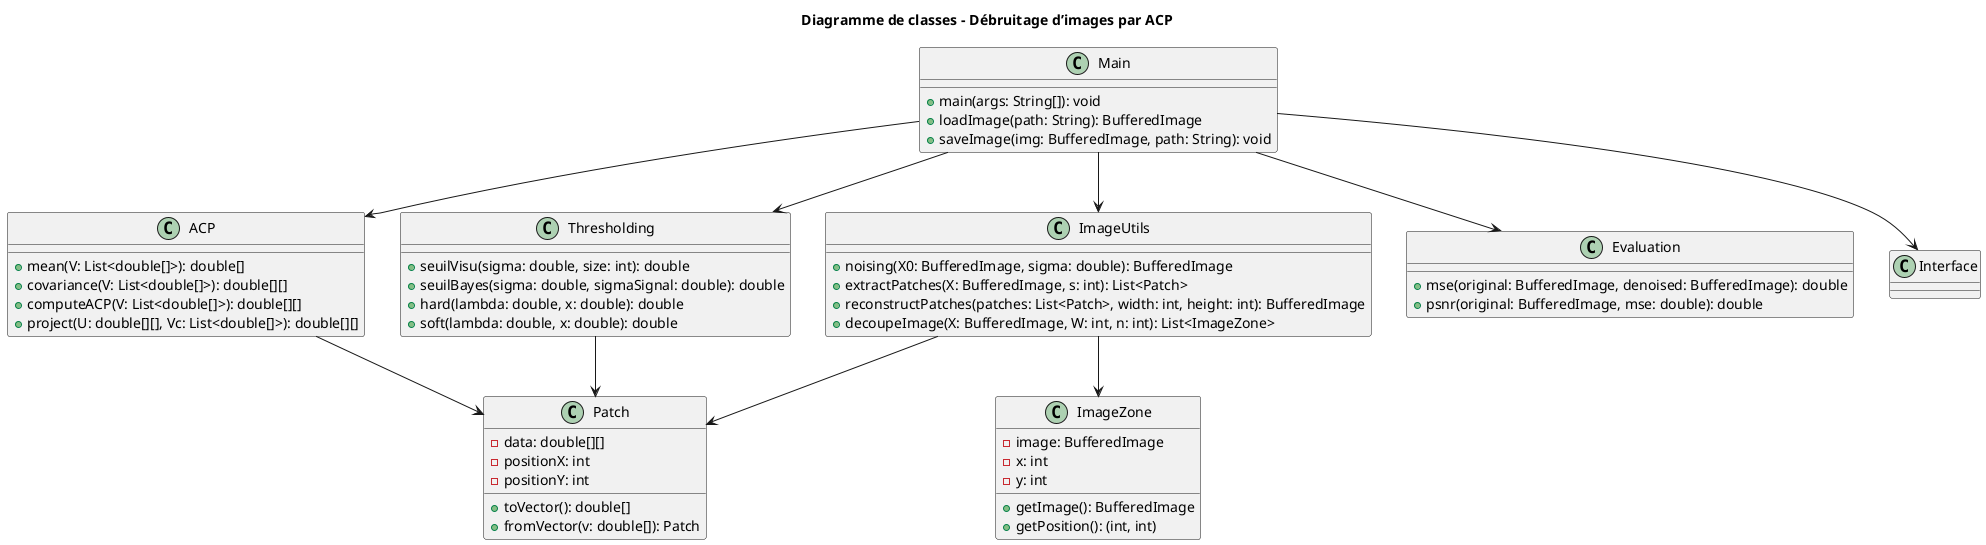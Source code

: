 @startuml
title Diagramme de classes – Débruitage d’images par ACP

class Main {
  + main(args: String[]): void
  + loadImage(path: String): BufferedImage
  + saveImage(img: BufferedImage, path: String): void
}

class ImageUtils {
  + noising(X0: BufferedImage, sigma: double): BufferedImage
  + extractPatches(X: BufferedImage, s: int): List<Patch>
  + reconstructPatches(patches: List<Patch>, width: int, height: int): BufferedImage
  + decoupeImage(X: BufferedImage, W: int, n: int): List<ImageZone>
}

class Patch {
  - data: double[][]
  - positionX: int
  - positionY: int
  + toVector(): double[]
  + fromVector(v: double[]): Patch
}

class ACP {
  + mean(V: List<double[]>): double[]
  + covariance(V: List<double[]>): double[][]
  + computeACP(V: List<double[]>): double[][]
  + project(U: double[][], Vc: List<double[]>): double[][]
}

class Thresholding {
  + seuilVisu(sigma: double, size: int): double
  + seuilBayes(sigma: double, sigmaSignal: double): double
  + hard(lambda: double, x: double): double
  + soft(lambda: double, x: double): double
}

class Evaluation {
  + mse(original: BufferedImage, denoised: BufferedImage): double
  + psnr(original: BufferedImage, mse: double): double
}

class ImageZone {
  - image: BufferedImage
  - x: int
  - y: int
  + getImage(): BufferedImage
  + getPosition(): (int, int)
}

' Relations
Main --> ImageUtils
Main --> ACP
Main --> Thresholding
Main --> Evaluation
Main --> Interface
ImageUtils --> Patch
ImageUtils --> ImageZone
ACP --> Patch
Thresholding --> Patch

@enduml
